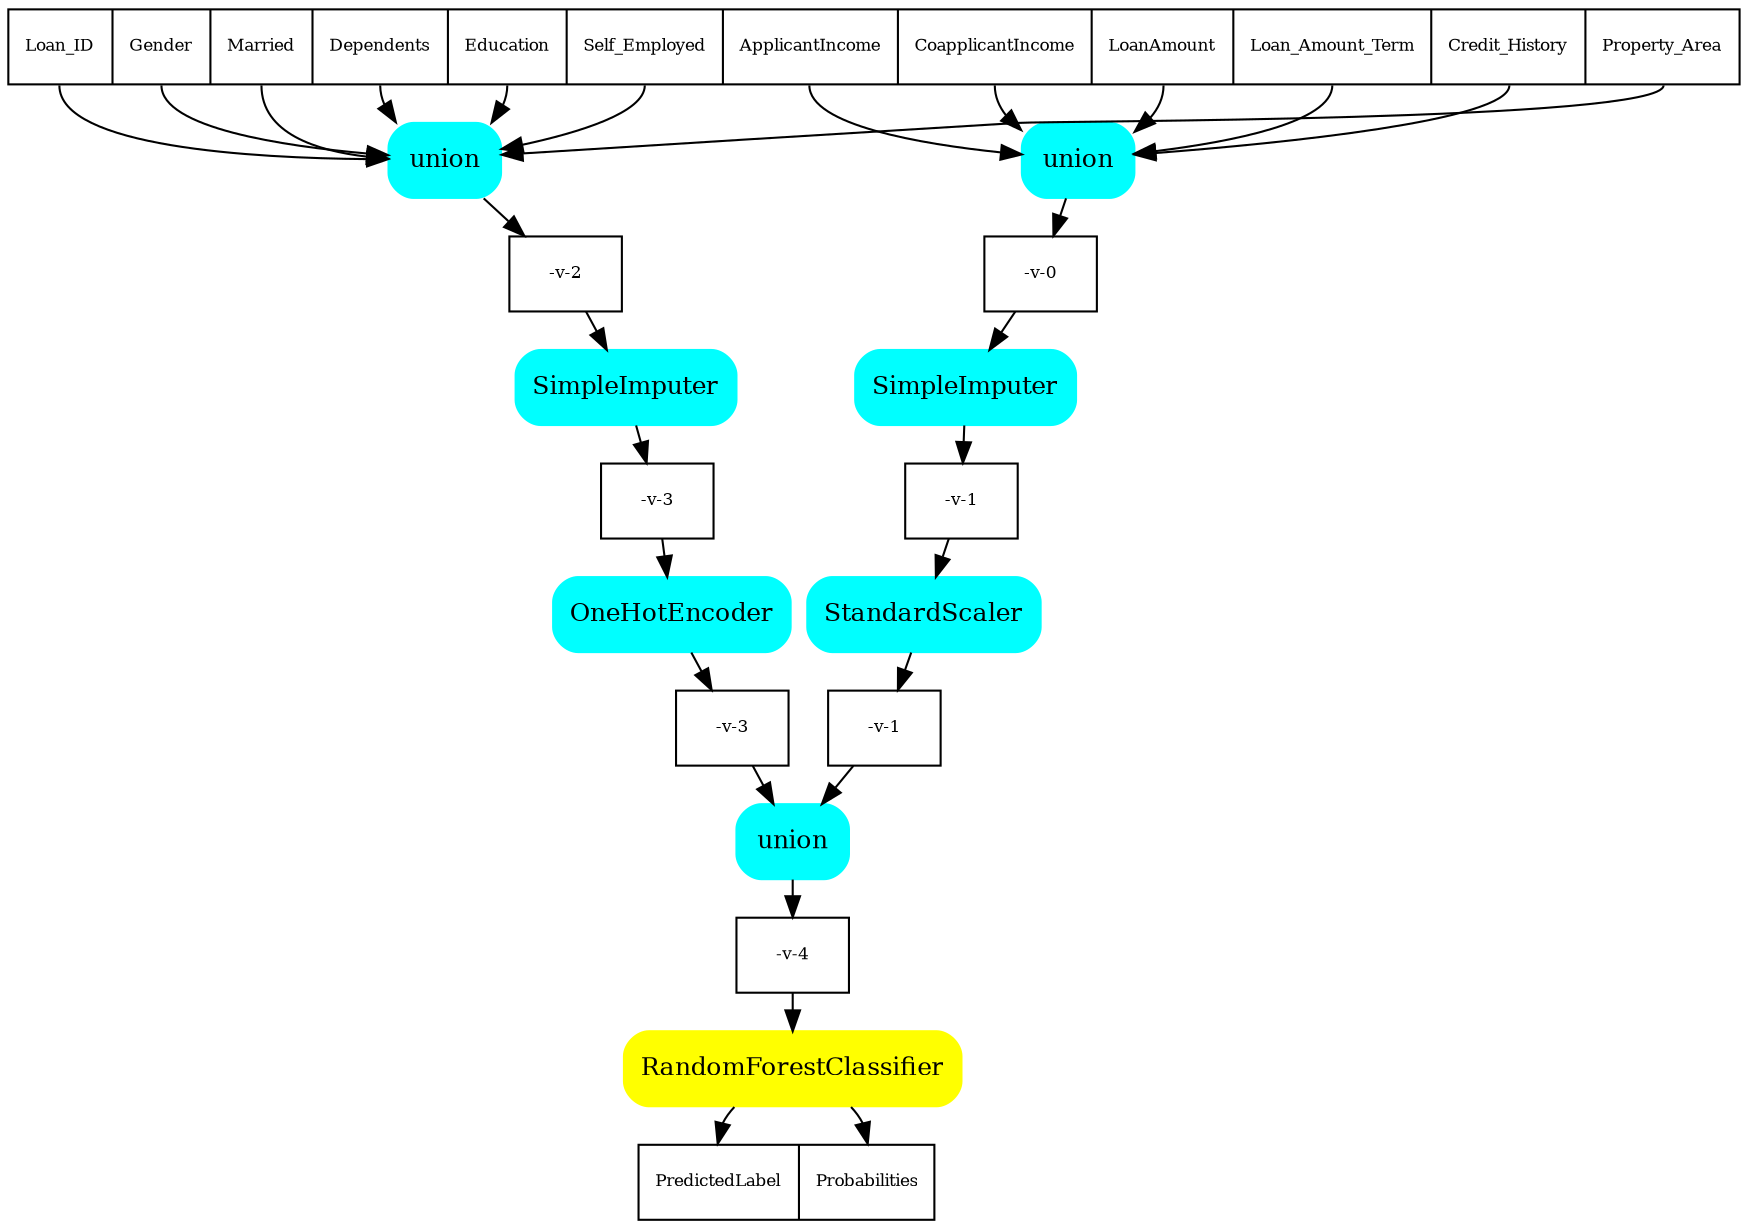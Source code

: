 digraph{
  ranksep=0.25;
  orientation=portrait;
  nodesep=0.05;
  sch0[label="<f0> Loan_ID|<f1> Gender|<f2> Married|<f3> Dependents|<f4> Education|<f5> Self_Employed|<f6> ApplicantIncome|<f7> CoapplicantIncome|<f8> LoanAmount|<f9> Loan_Amount_Term|<f10> Credit_History|<f11> Property_Area",shape=record,fontsize=8];

  node1[label="union",shape=box,style="filled,rounded",color=cyan,fontsize=12];
  sch0:f6 -> node1;
  sch0:f7 -> node1;
  sch0:f8 -> node1;
  sch0:f9 -> node1;
  sch0:f10 -> node1;
  sch1[label="<f0> -v-0",shape=record,fontsize=8];
  node1 -> sch1:f0;

  node2[label="SimpleImputer",shape=box,style="filled,rounded",color=cyan,fontsize=12];
  sch1:f0 -> node2;
  sch2[label="<f0> -v-1",shape=record,fontsize=8];
  node2 -> sch2:f0;

  node3[label="StandardScaler",shape=box,style="filled,rounded",color=cyan,fontsize=12];
  sch2:f0 -> node3;
  sch3[label="<f0> -v-1",shape=record,fontsize=8];
  node3 -> sch3:f0;

  node4[label="union",shape=box,style="filled,rounded",color=cyan,fontsize=12];
  sch0:f0 -> node4;
  sch0:f1 -> node4;
  sch0:f2 -> node4;
  sch0:f3 -> node4;
  sch0:f4 -> node4;
  sch0:f5 -> node4;
  sch0:f11 -> node4;
  sch4[label="<f0> -v-2",shape=record,fontsize=8];
  node4 -> sch4:f0;

  node5[label="SimpleImputer",shape=box,style="filled,rounded",color=cyan,fontsize=12];
  sch4:f0 -> node5;
  sch5[label="<f0> -v-3",shape=record,fontsize=8];
  node5 -> sch5:f0;

  node6[label="OneHotEncoder",shape=box,style="filled,rounded",color=cyan,fontsize=12];
  sch5:f0 -> node6;
  sch6[label="<f0> -v-3",shape=record,fontsize=8];
  node6 -> sch6:f0;

  node7[label="union",shape=box,style="filled,rounded",color=cyan,fontsize=12];
  sch3:f0 -> node7;
  sch6:f0 -> node7;
  sch7[label="<f0> -v-4",shape=record,fontsize=8];
  node7 -> sch7:f0;

  node8[label="RandomForestClassifier",shape=box,style="filled,rounded",color=yellow,fontsize=12];
  sch7:f0 -> node8;
  sch8[label="<f0> PredictedLabel|<f1> Probabilities",shape=record,fontsize=8];
  node8 -> sch8:f0;
  node8 -> sch8:f1;
}